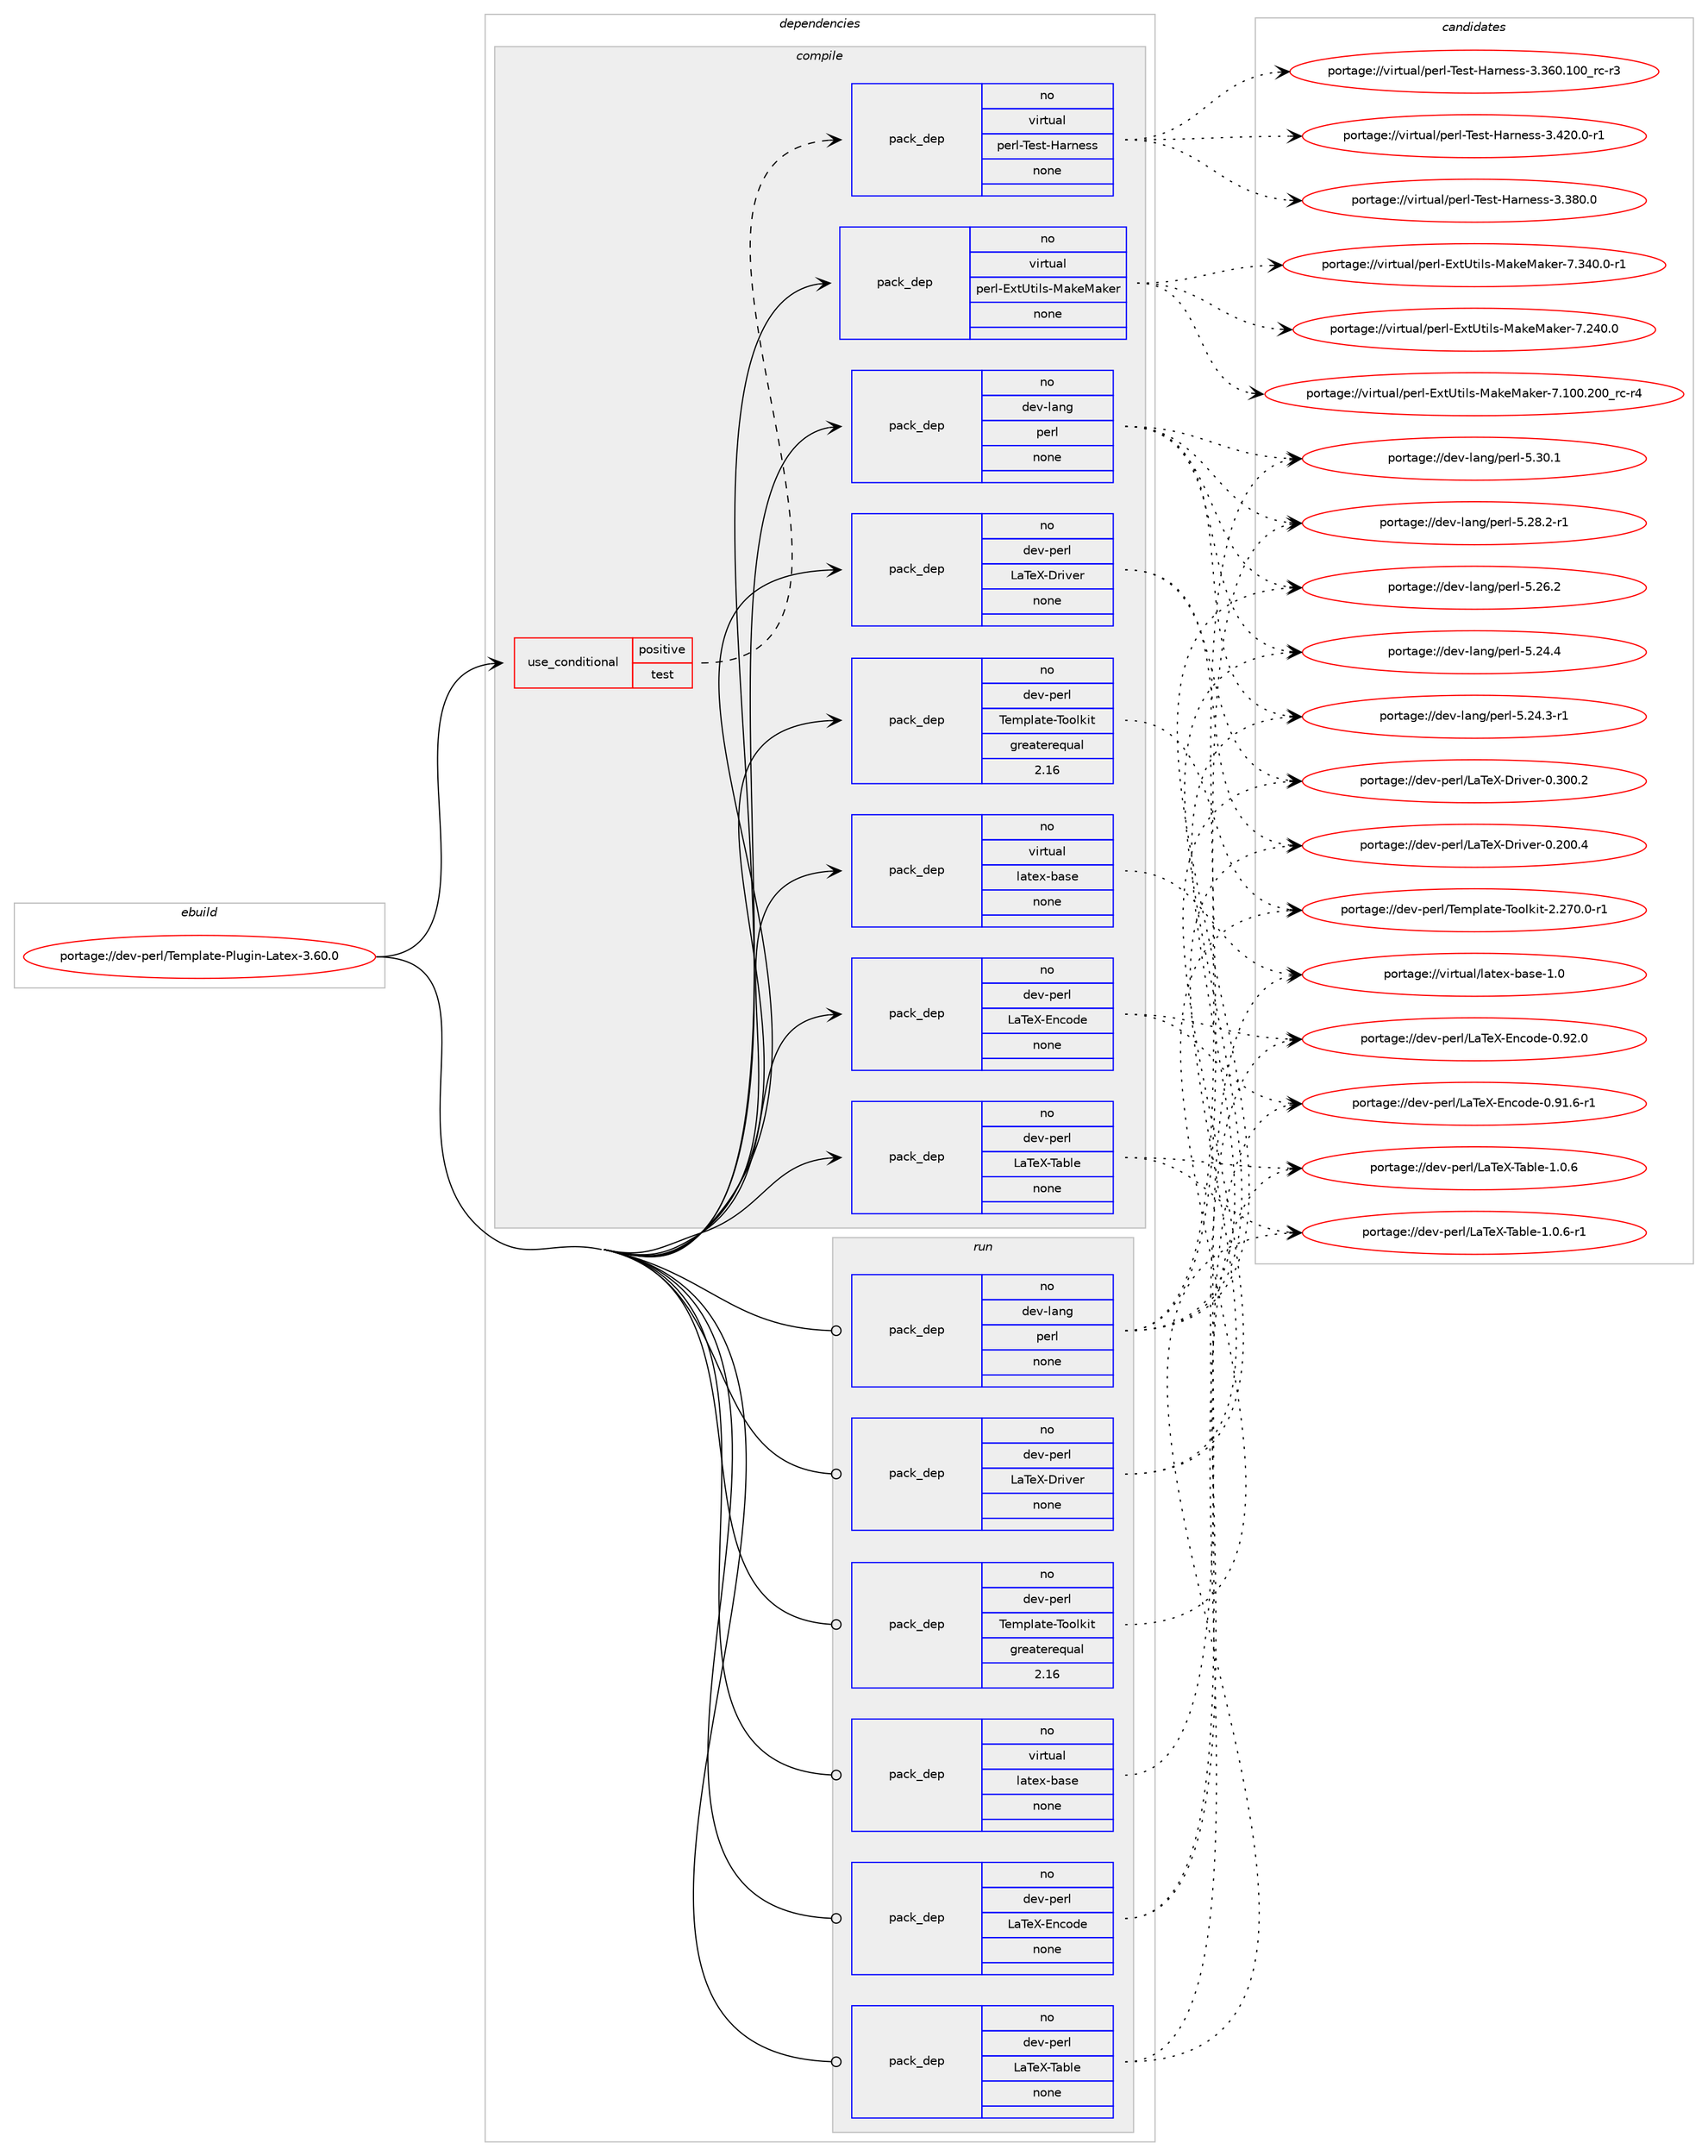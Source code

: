 digraph prolog {

# *************
# Graph options
# *************

newrank=true;
concentrate=true;
compound=true;
graph [rankdir=LR,fontname=Helvetica,fontsize=10,ranksep=1.5];#, ranksep=2.5, nodesep=0.2];
edge  [arrowhead=vee];
node  [fontname=Helvetica,fontsize=10];

# **********
# The ebuild
# **********

subgraph cluster_leftcol {
color=gray;
rank=same;
label=<<i>ebuild</i>>;
id [label="portage://dev-perl/Template-Plugin-Latex-3.60.0", color=red, width=4, href="../dev-perl/Template-Plugin-Latex-3.60.0.svg"];
}

# ****************
# The dependencies
# ****************

subgraph cluster_midcol {
color=gray;
label=<<i>dependencies</i>>;
subgraph cluster_compile {
fillcolor="#eeeeee";
style=filled;
label=<<i>compile</i>>;
subgraph cond121429 {
dependency482253 [label=<<TABLE BORDER="0" CELLBORDER="1" CELLSPACING="0" CELLPADDING="4"><TR><TD ROWSPAN="3" CELLPADDING="10">use_conditional</TD></TR><TR><TD>positive</TD></TR><TR><TD>test</TD></TR></TABLE>>, shape=none, color=red];
subgraph pack355764 {
dependency482254 [label=<<TABLE BORDER="0" CELLBORDER="1" CELLSPACING="0" CELLPADDING="4" WIDTH="220"><TR><TD ROWSPAN="6" CELLPADDING="30">pack_dep</TD></TR><TR><TD WIDTH="110">no</TD></TR><TR><TD>virtual</TD></TR><TR><TD>perl-Test-Harness</TD></TR><TR><TD>none</TD></TR><TR><TD></TD></TR></TABLE>>, shape=none, color=blue];
}
dependency482253:e -> dependency482254:w [weight=20,style="dashed",arrowhead="vee"];
}
id:e -> dependency482253:w [weight=20,style="solid",arrowhead="vee"];
subgraph pack355765 {
dependency482255 [label=<<TABLE BORDER="0" CELLBORDER="1" CELLSPACING="0" CELLPADDING="4" WIDTH="220"><TR><TD ROWSPAN="6" CELLPADDING="30">pack_dep</TD></TR><TR><TD WIDTH="110">no</TD></TR><TR><TD>dev-lang</TD></TR><TR><TD>perl</TD></TR><TR><TD>none</TD></TR><TR><TD></TD></TR></TABLE>>, shape=none, color=blue];
}
id:e -> dependency482255:w [weight=20,style="solid",arrowhead="vee"];
subgraph pack355766 {
dependency482256 [label=<<TABLE BORDER="0" CELLBORDER="1" CELLSPACING="0" CELLPADDING="4" WIDTH="220"><TR><TD ROWSPAN="6" CELLPADDING="30">pack_dep</TD></TR><TR><TD WIDTH="110">no</TD></TR><TR><TD>dev-perl</TD></TR><TR><TD>LaTeX-Driver</TD></TR><TR><TD>none</TD></TR><TR><TD></TD></TR></TABLE>>, shape=none, color=blue];
}
id:e -> dependency482256:w [weight=20,style="solid",arrowhead="vee"];
subgraph pack355767 {
dependency482257 [label=<<TABLE BORDER="0" CELLBORDER="1" CELLSPACING="0" CELLPADDING="4" WIDTH="220"><TR><TD ROWSPAN="6" CELLPADDING="30">pack_dep</TD></TR><TR><TD WIDTH="110">no</TD></TR><TR><TD>dev-perl</TD></TR><TR><TD>LaTeX-Encode</TD></TR><TR><TD>none</TD></TR><TR><TD></TD></TR></TABLE>>, shape=none, color=blue];
}
id:e -> dependency482257:w [weight=20,style="solid",arrowhead="vee"];
subgraph pack355768 {
dependency482258 [label=<<TABLE BORDER="0" CELLBORDER="1" CELLSPACING="0" CELLPADDING="4" WIDTH="220"><TR><TD ROWSPAN="6" CELLPADDING="30">pack_dep</TD></TR><TR><TD WIDTH="110">no</TD></TR><TR><TD>dev-perl</TD></TR><TR><TD>LaTeX-Table</TD></TR><TR><TD>none</TD></TR><TR><TD></TD></TR></TABLE>>, shape=none, color=blue];
}
id:e -> dependency482258:w [weight=20,style="solid",arrowhead="vee"];
subgraph pack355769 {
dependency482259 [label=<<TABLE BORDER="0" CELLBORDER="1" CELLSPACING="0" CELLPADDING="4" WIDTH="220"><TR><TD ROWSPAN="6" CELLPADDING="30">pack_dep</TD></TR><TR><TD WIDTH="110">no</TD></TR><TR><TD>dev-perl</TD></TR><TR><TD>Template-Toolkit</TD></TR><TR><TD>greaterequal</TD></TR><TR><TD>2.16</TD></TR></TABLE>>, shape=none, color=blue];
}
id:e -> dependency482259:w [weight=20,style="solid",arrowhead="vee"];
subgraph pack355770 {
dependency482260 [label=<<TABLE BORDER="0" CELLBORDER="1" CELLSPACING="0" CELLPADDING="4" WIDTH="220"><TR><TD ROWSPAN="6" CELLPADDING="30">pack_dep</TD></TR><TR><TD WIDTH="110">no</TD></TR><TR><TD>virtual</TD></TR><TR><TD>latex-base</TD></TR><TR><TD>none</TD></TR><TR><TD></TD></TR></TABLE>>, shape=none, color=blue];
}
id:e -> dependency482260:w [weight=20,style="solid",arrowhead="vee"];
subgraph pack355771 {
dependency482261 [label=<<TABLE BORDER="0" CELLBORDER="1" CELLSPACING="0" CELLPADDING="4" WIDTH="220"><TR><TD ROWSPAN="6" CELLPADDING="30">pack_dep</TD></TR><TR><TD WIDTH="110">no</TD></TR><TR><TD>virtual</TD></TR><TR><TD>perl-ExtUtils-MakeMaker</TD></TR><TR><TD>none</TD></TR><TR><TD></TD></TR></TABLE>>, shape=none, color=blue];
}
id:e -> dependency482261:w [weight=20,style="solid",arrowhead="vee"];
}
subgraph cluster_compileandrun {
fillcolor="#eeeeee";
style=filled;
label=<<i>compile and run</i>>;
}
subgraph cluster_run {
fillcolor="#eeeeee";
style=filled;
label=<<i>run</i>>;
subgraph pack355772 {
dependency482262 [label=<<TABLE BORDER="0" CELLBORDER="1" CELLSPACING="0" CELLPADDING="4" WIDTH="220"><TR><TD ROWSPAN="6" CELLPADDING="30">pack_dep</TD></TR><TR><TD WIDTH="110">no</TD></TR><TR><TD>dev-lang</TD></TR><TR><TD>perl</TD></TR><TR><TD>none</TD></TR><TR><TD></TD></TR></TABLE>>, shape=none, color=blue];
}
id:e -> dependency482262:w [weight=20,style="solid",arrowhead="odot"];
subgraph pack355773 {
dependency482263 [label=<<TABLE BORDER="0" CELLBORDER="1" CELLSPACING="0" CELLPADDING="4" WIDTH="220"><TR><TD ROWSPAN="6" CELLPADDING="30">pack_dep</TD></TR><TR><TD WIDTH="110">no</TD></TR><TR><TD>dev-perl</TD></TR><TR><TD>LaTeX-Driver</TD></TR><TR><TD>none</TD></TR><TR><TD></TD></TR></TABLE>>, shape=none, color=blue];
}
id:e -> dependency482263:w [weight=20,style="solid",arrowhead="odot"];
subgraph pack355774 {
dependency482264 [label=<<TABLE BORDER="0" CELLBORDER="1" CELLSPACING="0" CELLPADDING="4" WIDTH="220"><TR><TD ROWSPAN="6" CELLPADDING="30">pack_dep</TD></TR><TR><TD WIDTH="110">no</TD></TR><TR><TD>dev-perl</TD></TR><TR><TD>LaTeX-Encode</TD></TR><TR><TD>none</TD></TR><TR><TD></TD></TR></TABLE>>, shape=none, color=blue];
}
id:e -> dependency482264:w [weight=20,style="solid",arrowhead="odot"];
subgraph pack355775 {
dependency482265 [label=<<TABLE BORDER="0" CELLBORDER="1" CELLSPACING="0" CELLPADDING="4" WIDTH="220"><TR><TD ROWSPAN="6" CELLPADDING="30">pack_dep</TD></TR><TR><TD WIDTH="110">no</TD></TR><TR><TD>dev-perl</TD></TR><TR><TD>LaTeX-Table</TD></TR><TR><TD>none</TD></TR><TR><TD></TD></TR></TABLE>>, shape=none, color=blue];
}
id:e -> dependency482265:w [weight=20,style="solid",arrowhead="odot"];
subgraph pack355776 {
dependency482266 [label=<<TABLE BORDER="0" CELLBORDER="1" CELLSPACING="0" CELLPADDING="4" WIDTH="220"><TR><TD ROWSPAN="6" CELLPADDING="30">pack_dep</TD></TR><TR><TD WIDTH="110">no</TD></TR><TR><TD>dev-perl</TD></TR><TR><TD>Template-Toolkit</TD></TR><TR><TD>greaterequal</TD></TR><TR><TD>2.16</TD></TR></TABLE>>, shape=none, color=blue];
}
id:e -> dependency482266:w [weight=20,style="solid",arrowhead="odot"];
subgraph pack355777 {
dependency482267 [label=<<TABLE BORDER="0" CELLBORDER="1" CELLSPACING="0" CELLPADDING="4" WIDTH="220"><TR><TD ROWSPAN="6" CELLPADDING="30">pack_dep</TD></TR><TR><TD WIDTH="110">no</TD></TR><TR><TD>virtual</TD></TR><TR><TD>latex-base</TD></TR><TR><TD>none</TD></TR><TR><TD></TD></TR></TABLE>>, shape=none, color=blue];
}
id:e -> dependency482267:w [weight=20,style="solid",arrowhead="odot"];
}
}

# **************
# The candidates
# **************

subgraph cluster_choices {
rank=same;
color=gray;
label=<<i>candidates</i>>;

subgraph choice355764 {
color=black;
nodesep=1;
choice1181051141161179710847112101114108458410111511645729711411010111511545514652504846484511449 [label="portage://virtual/perl-Test-Harness-3.420.0-r1", color=red, width=4,href="../virtual/perl-Test-Harness-3.420.0-r1.svg"];
choice118105114116117971084711210111410845841011151164572971141101011151154551465156484648 [label="portage://virtual/perl-Test-Harness-3.380.0", color=red, width=4,href="../virtual/perl-Test-Harness-3.380.0.svg"];
choice118105114116117971084711210111410845841011151164572971141101011151154551465154484649484895114994511451 [label="portage://virtual/perl-Test-Harness-3.360.100_rc-r3", color=red, width=4,href="../virtual/perl-Test-Harness-3.360.100_rc-r3.svg"];
dependency482254:e -> choice1181051141161179710847112101114108458410111511645729711411010111511545514652504846484511449:w [style=dotted,weight="100"];
dependency482254:e -> choice118105114116117971084711210111410845841011151164572971141101011151154551465156484648:w [style=dotted,weight="100"];
dependency482254:e -> choice118105114116117971084711210111410845841011151164572971141101011151154551465154484649484895114994511451:w [style=dotted,weight="100"];
}
subgraph choice355765 {
color=black;
nodesep=1;
choice10010111845108971101034711210111410845534651484649 [label="portage://dev-lang/perl-5.30.1", color=red, width=4,href="../dev-lang/perl-5.30.1.svg"];
choice100101118451089711010347112101114108455346505646504511449 [label="portage://dev-lang/perl-5.28.2-r1", color=red, width=4,href="../dev-lang/perl-5.28.2-r1.svg"];
choice10010111845108971101034711210111410845534650544650 [label="portage://dev-lang/perl-5.26.2", color=red, width=4,href="../dev-lang/perl-5.26.2.svg"];
choice10010111845108971101034711210111410845534650524652 [label="portage://dev-lang/perl-5.24.4", color=red, width=4,href="../dev-lang/perl-5.24.4.svg"];
choice100101118451089711010347112101114108455346505246514511449 [label="portage://dev-lang/perl-5.24.3-r1", color=red, width=4,href="../dev-lang/perl-5.24.3-r1.svg"];
dependency482255:e -> choice10010111845108971101034711210111410845534651484649:w [style=dotted,weight="100"];
dependency482255:e -> choice100101118451089711010347112101114108455346505646504511449:w [style=dotted,weight="100"];
dependency482255:e -> choice10010111845108971101034711210111410845534650544650:w [style=dotted,weight="100"];
dependency482255:e -> choice10010111845108971101034711210111410845534650524652:w [style=dotted,weight="100"];
dependency482255:e -> choice100101118451089711010347112101114108455346505246514511449:w [style=dotted,weight="100"];
}
subgraph choice355766 {
color=black;
nodesep=1;
choice10010111845112101114108477697841018845681141051181011144548465148484650 [label="portage://dev-perl/LaTeX-Driver-0.300.2", color=red, width=4,href="../dev-perl/LaTeX-Driver-0.300.2.svg"];
choice10010111845112101114108477697841018845681141051181011144548465048484652 [label="portage://dev-perl/LaTeX-Driver-0.200.4", color=red, width=4,href="../dev-perl/LaTeX-Driver-0.200.4.svg"];
dependency482256:e -> choice10010111845112101114108477697841018845681141051181011144548465148484650:w [style=dotted,weight="100"];
dependency482256:e -> choice10010111845112101114108477697841018845681141051181011144548465048484652:w [style=dotted,weight="100"];
}
subgraph choice355767 {
color=black;
nodesep=1;
choice10010111845112101114108477697841018845691109911110010145484657504648 [label="portage://dev-perl/LaTeX-Encode-0.92.0", color=red, width=4,href="../dev-perl/LaTeX-Encode-0.92.0.svg"];
choice100101118451121011141084776978410188456911099111100101454846574946544511449 [label="portage://dev-perl/LaTeX-Encode-0.91.6-r1", color=red, width=4,href="../dev-perl/LaTeX-Encode-0.91.6-r1.svg"];
dependency482257:e -> choice10010111845112101114108477697841018845691109911110010145484657504648:w [style=dotted,weight="100"];
dependency482257:e -> choice100101118451121011141084776978410188456911099111100101454846574946544511449:w [style=dotted,weight="100"];
}
subgraph choice355768 {
color=black;
nodesep=1;
choice100101118451121011141084776978410188458497981081014549464846544511449 [label="portage://dev-perl/LaTeX-Table-1.0.6-r1", color=red, width=4,href="../dev-perl/LaTeX-Table-1.0.6-r1.svg"];
choice10010111845112101114108477697841018845849798108101454946484654 [label="portage://dev-perl/LaTeX-Table-1.0.6", color=red, width=4,href="../dev-perl/LaTeX-Table-1.0.6.svg"];
dependency482258:e -> choice100101118451121011141084776978410188458497981081014549464846544511449:w [style=dotted,weight="100"];
dependency482258:e -> choice10010111845112101114108477697841018845849798108101454946484654:w [style=dotted,weight="100"];
}
subgraph choice355769 {
color=black;
nodesep=1;
choice10010111845112101114108478410110911210897116101458411111110810710511645504650554846484511449 [label="portage://dev-perl/Template-Toolkit-2.270.0-r1", color=red, width=4,href="../dev-perl/Template-Toolkit-2.270.0-r1.svg"];
dependency482259:e -> choice10010111845112101114108478410110911210897116101458411111110810710511645504650554846484511449:w [style=dotted,weight="100"];
}
subgraph choice355770 {
color=black;
nodesep=1;
choice11810511411611797108471089711610112045989711510145494648 [label="portage://virtual/latex-base-1.0", color=red, width=4,href="../virtual/latex-base-1.0.svg"];
dependency482260:e -> choice11810511411611797108471089711610112045989711510145494648:w [style=dotted,weight="100"];
}
subgraph choice355771 {
color=black;
nodesep=1;
choice1181051141161179710847112101114108456912011685116105108115457797107101779710710111445554651524846484511449 [label="portage://virtual/perl-ExtUtils-MakeMaker-7.340.0-r1", color=red, width=4,href="../virtual/perl-ExtUtils-MakeMaker-7.340.0-r1.svg"];
choice118105114116117971084711210111410845691201168511610510811545779710710177971071011144555465052484648 [label="portage://virtual/perl-ExtUtils-MakeMaker-7.240.0", color=red, width=4,href="../virtual/perl-ExtUtils-MakeMaker-7.240.0.svg"];
choice118105114116117971084711210111410845691201168511610510811545779710710177971071011144555464948484650484895114994511452 [label="portage://virtual/perl-ExtUtils-MakeMaker-7.100.200_rc-r4", color=red, width=4,href="../virtual/perl-ExtUtils-MakeMaker-7.100.200_rc-r4.svg"];
dependency482261:e -> choice1181051141161179710847112101114108456912011685116105108115457797107101779710710111445554651524846484511449:w [style=dotted,weight="100"];
dependency482261:e -> choice118105114116117971084711210111410845691201168511610510811545779710710177971071011144555465052484648:w [style=dotted,weight="100"];
dependency482261:e -> choice118105114116117971084711210111410845691201168511610510811545779710710177971071011144555464948484650484895114994511452:w [style=dotted,weight="100"];
}
subgraph choice355772 {
color=black;
nodesep=1;
choice10010111845108971101034711210111410845534651484649 [label="portage://dev-lang/perl-5.30.1", color=red, width=4,href="../dev-lang/perl-5.30.1.svg"];
choice100101118451089711010347112101114108455346505646504511449 [label="portage://dev-lang/perl-5.28.2-r1", color=red, width=4,href="../dev-lang/perl-5.28.2-r1.svg"];
choice10010111845108971101034711210111410845534650544650 [label="portage://dev-lang/perl-5.26.2", color=red, width=4,href="../dev-lang/perl-5.26.2.svg"];
choice10010111845108971101034711210111410845534650524652 [label="portage://dev-lang/perl-5.24.4", color=red, width=4,href="../dev-lang/perl-5.24.4.svg"];
choice100101118451089711010347112101114108455346505246514511449 [label="portage://dev-lang/perl-5.24.3-r1", color=red, width=4,href="../dev-lang/perl-5.24.3-r1.svg"];
dependency482262:e -> choice10010111845108971101034711210111410845534651484649:w [style=dotted,weight="100"];
dependency482262:e -> choice100101118451089711010347112101114108455346505646504511449:w [style=dotted,weight="100"];
dependency482262:e -> choice10010111845108971101034711210111410845534650544650:w [style=dotted,weight="100"];
dependency482262:e -> choice10010111845108971101034711210111410845534650524652:w [style=dotted,weight="100"];
dependency482262:e -> choice100101118451089711010347112101114108455346505246514511449:w [style=dotted,weight="100"];
}
subgraph choice355773 {
color=black;
nodesep=1;
choice10010111845112101114108477697841018845681141051181011144548465148484650 [label="portage://dev-perl/LaTeX-Driver-0.300.2", color=red, width=4,href="../dev-perl/LaTeX-Driver-0.300.2.svg"];
choice10010111845112101114108477697841018845681141051181011144548465048484652 [label="portage://dev-perl/LaTeX-Driver-0.200.4", color=red, width=4,href="../dev-perl/LaTeX-Driver-0.200.4.svg"];
dependency482263:e -> choice10010111845112101114108477697841018845681141051181011144548465148484650:w [style=dotted,weight="100"];
dependency482263:e -> choice10010111845112101114108477697841018845681141051181011144548465048484652:w [style=dotted,weight="100"];
}
subgraph choice355774 {
color=black;
nodesep=1;
choice10010111845112101114108477697841018845691109911110010145484657504648 [label="portage://dev-perl/LaTeX-Encode-0.92.0", color=red, width=4,href="../dev-perl/LaTeX-Encode-0.92.0.svg"];
choice100101118451121011141084776978410188456911099111100101454846574946544511449 [label="portage://dev-perl/LaTeX-Encode-0.91.6-r1", color=red, width=4,href="../dev-perl/LaTeX-Encode-0.91.6-r1.svg"];
dependency482264:e -> choice10010111845112101114108477697841018845691109911110010145484657504648:w [style=dotted,weight="100"];
dependency482264:e -> choice100101118451121011141084776978410188456911099111100101454846574946544511449:w [style=dotted,weight="100"];
}
subgraph choice355775 {
color=black;
nodesep=1;
choice100101118451121011141084776978410188458497981081014549464846544511449 [label="portage://dev-perl/LaTeX-Table-1.0.6-r1", color=red, width=4,href="../dev-perl/LaTeX-Table-1.0.6-r1.svg"];
choice10010111845112101114108477697841018845849798108101454946484654 [label="portage://dev-perl/LaTeX-Table-1.0.6", color=red, width=4,href="../dev-perl/LaTeX-Table-1.0.6.svg"];
dependency482265:e -> choice100101118451121011141084776978410188458497981081014549464846544511449:w [style=dotted,weight="100"];
dependency482265:e -> choice10010111845112101114108477697841018845849798108101454946484654:w [style=dotted,weight="100"];
}
subgraph choice355776 {
color=black;
nodesep=1;
choice10010111845112101114108478410110911210897116101458411111110810710511645504650554846484511449 [label="portage://dev-perl/Template-Toolkit-2.270.0-r1", color=red, width=4,href="../dev-perl/Template-Toolkit-2.270.0-r1.svg"];
dependency482266:e -> choice10010111845112101114108478410110911210897116101458411111110810710511645504650554846484511449:w [style=dotted,weight="100"];
}
subgraph choice355777 {
color=black;
nodesep=1;
choice11810511411611797108471089711610112045989711510145494648 [label="portage://virtual/latex-base-1.0", color=red, width=4,href="../virtual/latex-base-1.0.svg"];
dependency482267:e -> choice11810511411611797108471089711610112045989711510145494648:w [style=dotted,weight="100"];
}
}

}
